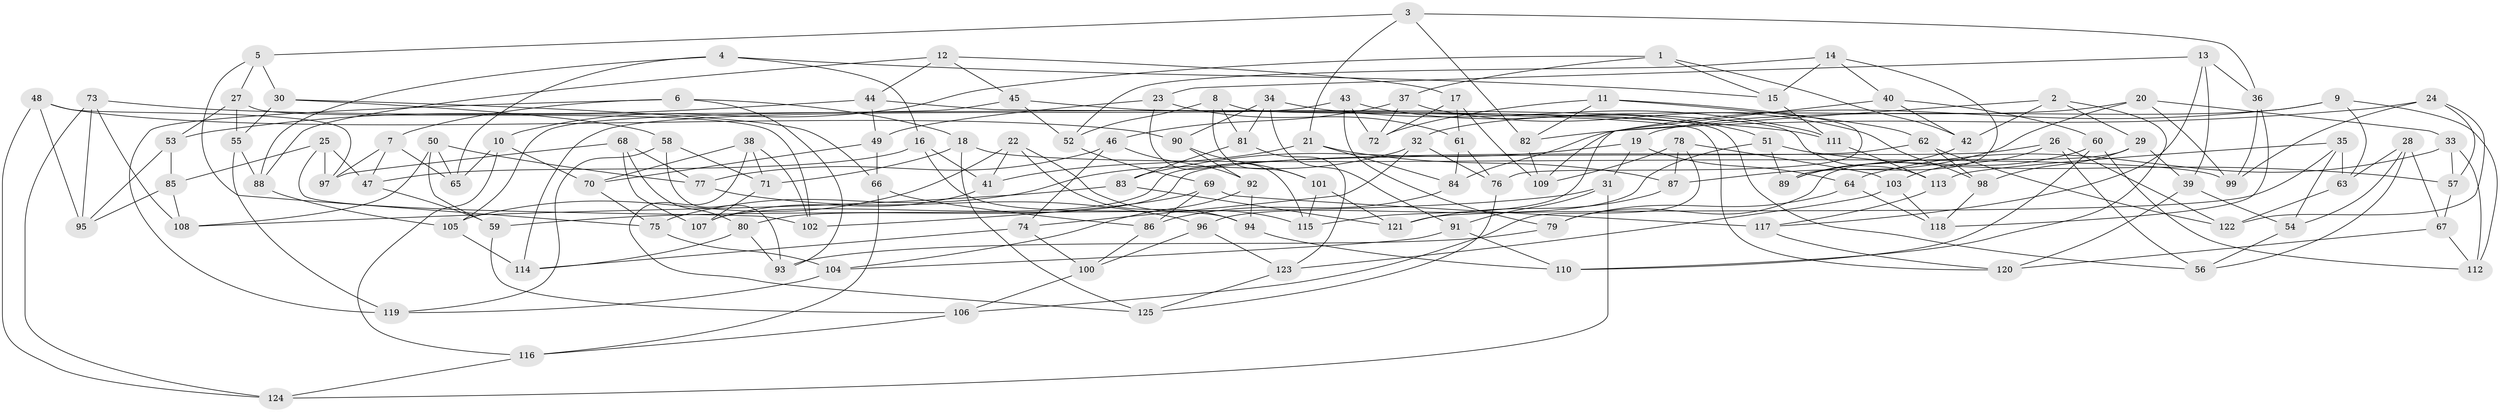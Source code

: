 // coarse degree distribution, {6: 0.5384615384615384, 4: 0.38461538461538464, 5: 0.0641025641025641, 3: 0.01282051282051282}
// Generated by graph-tools (version 1.1) at 2025/24/03/03/25 07:24:27]
// undirected, 125 vertices, 250 edges
graph export_dot {
graph [start="1"]
  node [color=gray90,style=filled];
  1;
  2;
  3;
  4;
  5;
  6;
  7;
  8;
  9;
  10;
  11;
  12;
  13;
  14;
  15;
  16;
  17;
  18;
  19;
  20;
  21;
  22;
  23;
  24;
  25;
  26;
  27;
  28;
  29;
  30;
  31;
  32;
  33;
  34;
  35;
  36;
  37;
  38;
  39;
  40;
  41;
  42;
  43;
  44;
  45;
  46;
  47;
  48;
  49;
  50;
  51;
  52;
  53;
  54;
  55;
  56;
  57;
  58;
  59;
  60;
  61;
  62;
  63;
  64;
  65;
  66;
  67;
  68;
  69;
  70;
  71;
  72;
  73;
  74;
  75;
  76;
  77;
  78;
  79;
  80;
  81;
  82;
  83;
  84;
  85;
  86;
  87;
  88;
  89;
  90;
  91;
  92;
  93;
  94;
  95;
  96;
  97;
  98;
  99;
  100;
  101;
  102;
  103;
  104;
  105;
  106;
  107;
  108;
  109;
  110;
  111;
  112;
  113;
  114;
  115;
  116;
  117;
  118;
  119;
  120;
  121;
  122;
  123;
  124;
  125;
  1 -- 42;
  1 -- 10;
  1 -- 37;
  1 -- 15;
  2 -- 42;
  2 -- 109;
  2 -- 110;
  2 -- 29;
  3 -- 21;
  3 -- 36;
  3 -- 5;
  3 -- 82;
  4 -- 16;
  4 -- 65;
  4 -- 15;
  4 -- 88;
  5 -- 75;
  5 -- 30;
  5 -- 27;
  6 -- 119;
  6 -- 93;
  6 -- 18;
  6 -- 7;
  7 -- 47;
  7 -- 97;
  7 -- 65;
  8 -- 52;
  8 -- 101;
  8 -- 56;
  8 -- 81;
  9 -- 84;
  9 -- 112;
  9 -- 63;
  9 -- 19;
  10 -- 70;
  10 -- 65;
  10 -- 116;
  11 -- 62;
  11 -- 82;
  11 -- 76;
  11 -- 72;
  12 -- 44;
  12 -- 88;
  12 -- 45;
  12 -- 17;
  13 -- 117;
  13 -- 23;
  13 -- 36;
  13 -- 39;
  14 -- 40;
  14 -- 15;
  14 -- 52;
  14 -- 89;
  15 -- 111;
  16 -- 94;
  16 -- 41;
  16 -- 47;
  17 -- 61;
  17 -- 109;
  17 -- 72;
  18 -- 125;
  18 -- 99;
  18 -- 71;
  19 -- 83;
  19 -- 31;
  19 -- 64;
  20 -- 33;
  20 -- 87;
  20 -- 32;
  20 -- 99;
  21 -- 41;
  21 -- 84;
  21 -- 87;
  22 -- 94;
  22 -- 105;
  22 -- 115;
  22 -- 41;
  23 -- 49;
  23 -- 61;
  23 -- 115;
  24 -- 57;
  24 -- 82;
  24 -- 99;
  24 -- 122;
  25 -- 97;
  25 -- 85;
  25 -- 47;
  25 -- 102;
  26 -- 103;
  26 -- 56;
  26 -- 80;
  26 -- 122;
  27 -- 102;
  27 -- 53;
  27 -- 55;
  28 -- 56;
  28 -- 67;
  28 -- 63;
  28 -- 54;
  29 -- 39;
  29 -- 79;
  29 -- 98;
  30 -- 66;
  30 -- 55;
  30 -- 58;
  31 -- 124;
  31 -- 59;
  31 -- 91;
  32 -- 75;
  32 -- 74;
  32 -- 76;
  33 -- 64;
  33 -- 57;
  33 -- 112;
  34 -- 111;
  34 -- 90;
  34 -- 91;
  34 -- 81;
  35 -- 121;
  35 -- 54;
  35 -- 63;
  35 -- 113;
  36 -- 118;
  36 -- 99;
  37 -- 72;
  37 -- 46;
  37 -- 98;
  38 -- 102;
  38 -- 70;
  38 -- 125;
  38 -- 71;
  39 -- 120;
  39 -- 54;
  40 -- 115;
  40 -- 42;
  40 -- 60;
  41 -- 107;
  42 -- 89;
  43 -- 79;
  43 -- 114;
  43 -- 72;
  43 -- 51;
  44 -- 53;
  44 -- 49;
  44 -- 120;
  45 -- 52;
  45 -- 105;
  45 -- 113;
  46 -- 92;
  46 -- 74;
  46 -- 77;
  47 -- 59;
  48 -- 124;
  48 -- 95;
  48 -- 90;
  48 -- 97;
  49 -- 66;
  49 -- 70;
  50 -- 77;
  50 -- 108;
  50 -- 65;
  50 -- 59;
  51 -- 57;
  51 -- 89;
  51 -- 96;
  52 -- 69;
  53 -- 85;
  53 -- 95;
  54 -- 56;
  55 -- 88;
  55 -- 119;
  57 -- 67;
  58 -- 93;
  58 -- 119;
  58 -- 71;
  59 -- 106;
  60 -- 89;
  60 -- 112;
  60 -- 110;
  61 -- 84;
  61 -- 76;
  62 -- 98;
  62 -- 122;
  62 -- 107;
  63 -- 122;
  64 -- 118;
  64 -- 79;
  66 -- 86;
  66 -- 116;
  67 -- 120;
  67 -- 112;
  68 -- 80;
  68 -- 77;
  68 -- 107;
  68 -- 97;
  69 -- 86;
  69 -- 117;
  69 -- 102;
  70 -- 75;
  71 -- 107;
  73 -- 111;
  73 -- 108;
  73 -- 124;
  73 -- 95;
  74 -- 114;
  74 -- 100;
  75 -- 104;
  76 -- 125;
  77 -- 96;
  78 -- 103;
  78 -- 109;
  78 -- 106;
  78 -- 87;
  79 -- 93;
  80 -- 93;
  80 -- 114;
  81 -- 83;
  81 -- 123;
  82 -- 109;
  83 -- 108;
  83 -- 121;
  84 -- 86;
  85 -- 108;
  85 -- 95;
  86 -- 100;
  87 -- 121;
  88 -- 105;
  90 -- 101;
  90 -- 92;
  91 -- 104;
  91 -- 110;
  92 -- 104;
  92 -- 94;
  94 -- 110;
  96 -- 123;
  96 -- 100;
  98 -- 118;
  100 -- 106;
  101 -- 115;
  101 -- 121;
  103 -- 118;
  103 -- 123;
  104 -- 119;
  105 -- 114;
  106 -- 116;
  111 -- 113;
  113 -- 117;
  116 -- 124;
  117 -- 120;
  123 -- 125;
}
